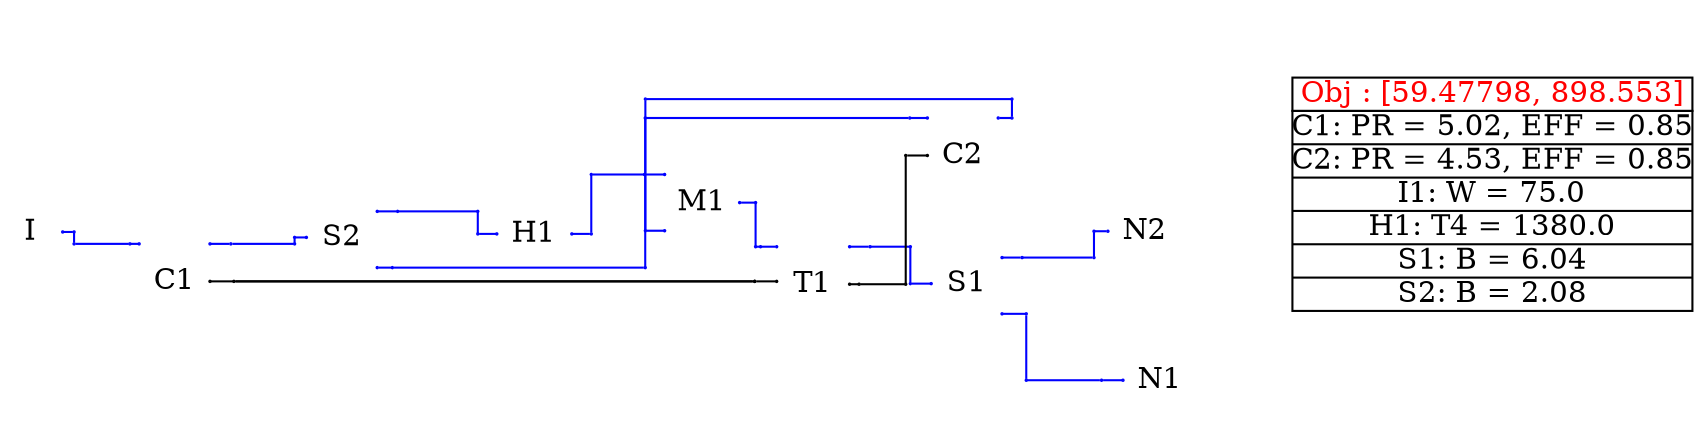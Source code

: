 graph sample12 {
	sizeNode1 [label="" color=white fixedsize=true height=0.01 pos="0,0!" shape=point width=0.01]
	sizeNode2 [label="" color=white fixedsize=true height=0.01 pos="7.888888888888889,2.69125!" shape=point width=0.01]
	configuration [label="{C1:  PR = 5.02, EFF = 0.85|C2:  PR = 4.53, EFF = 0.85|I1:  W = 75.0|H1:  T4 = 1380.0|S1:  B = 6.04|S2:  B = 2.08}" color=black fixedsize=true height=1.3333333333333333 pos="9.88888888888889,1.345625!" shape=record width=2.6666666666666665]
	obj [label="Obj : [59.47798, 898.553]" color=black fixedsize=true fontcolor=red height=0.2222222222222222 pos="9.88888888888889,2.1234027777777778!" shape=box width=2.6666666666666665]
	graph [layout=neato overlap=true]
	1 [label="" color=white height=0 image="C:\Users\57725\Desktop\work\component\\I.png" pos="0.14203923177213273,1.2054423557471547!" shape=box width=0]
	"1Label" [label=I color=white fixedsize=true height=0.2222222222222222 pos="0.14203923177213273,1.2054423557471547!" shape=box style=filled width=0.2222222222222222]
	2 [label="" color=white height=0 image="C:\Users\57725\Desktop\work\component\\C.png" pos="1.1031927566369333,0.8759668506023127!" shape=box width=0]
	"2Label" [label=C1 color=white fixedsize=true height=0.2222222222222222 pos="1.1031927566369333,0.8759668506023127!" shape=box style=filled width=0.2222222222222222]
	3 [label="" color=white height=0 image="C:\Users\57725\Desktop\work\component\\S.png" pos="2.2181394257546554,1.169040323438574!" shape=box width=0]
	"3Label" [label=S2 color=white fixedsize=true height=0.2222222222222222 pos="2.2181394257546554,1.169040323438574!" shape=box style=filled width=0.2222222222222222]
	4 [label="" color=white height=0 image="C:\Users\57725\Desktop\work\component\\T.png" pos="5.360335901697785,0.8570187752939881!" shape=box width=0]
	"4Label" [label=T1 color=white fixedsize=true height=0.2222222222222222 pos="5.360335901697785,0.8570187752939881!" shape=box style=filled width=0.2222222222222222]
	5 [label="" color=white height=0 image="C:\Users\57725\Desktop\work\component\\H.png" pos="3.5015156510765393,1.1923408965813955!" shape=box width=0]
	"5Label" [label=H1 color=white fixedsize=true height=0.2222222222222222 pos="3.5015156510765393,1.1923408965813955!" shape=box style=filled width=0.2222222222222222]
	6 [label="" color=white height=0 image="C:\Users\57725\Desktop\work\component\\C.png" pos="6.358081747363608,1.7151587849241263!" shape=box width=0]
	"6Label" [label=C2 color=white fixedsize=true height=0.2222222222222222 pos="6.358081747363608,1.7151587849241263!" shape=box style=filled width=0.2222222222222222]
	7 [label="" color=white height=0 image="C:\Users\57725\Desktop\work\component\\M.png" pos="4.6202766763663785,1.4010235009148888!" shape=box width=0]
	"7Label" [label=M1 color=white fixedsize=true height=0.2222222222222222 pos="4.6202766763663785,1.4010235009148888!" shape=box style=filled width=0.2222222222222222]
	8 [label="" color=white height=0 image="C:\Users\57725\Desktop\work\component\\S.png" pos="6.383460110436498,0.8609234048745674!" shape=box width=0]
	"8Label" [label=S1 color=white fixedsize=true height=0.2222222222222222 pos="6.383460110436498,0.8609234048745674!" shape=box style=filled width=0.2222222222222222]
	9 [label="" color=white height=0 image="C:\Users\57725\Desktop\work\component\\N.png" pos="7.675943402805452,0.2168612127005702!" shape=box width=0]
	"9Label" [label=N1 color=white fixedsize=true height=0.2222222222222222 pos="7.675943402805452,0.2168612127005702!" shape=box style=filled width=0.2222222222222222]
	10 [label="" color=white height=0 image="C:\Users\57725\Desktop\work\component\\N.png" pos="7.575571188705835,1.2101612417128695!" shape=box width=0]
	"10Label" [label=N2 color=white fixedsize=true height=0.2222222222222222 pos="7.575571188705835,1.2101612417128695!" shape=box style=filled width=0.2222222222222222]
	"1_e" [label="" color=blue fixedsize=true height=0.01 pos="0.3573170095499105,1.2054423557471547!" shape=point width=0.01]
	"1s_e" [label="" color=blue fixedsize=true height=0.01 pos="0.43320908921674195,1.2054423557471547!" shape=point width=0.01]
	"1_e" -- "1s_e" [color=blue]
	C1_nw [label="" color=blue fixedsize=true height=0.01 pos="0.8670816455258221,1.1259668506023128!" shape=point width=0.01]
	C1t_nw [label="" color=blue fixedsize=true height=0.01 pos="0.8054812947367933,1.1259668506023128!" shape=point width=0.01]
	C1_nw -- C1t_nw [color=blue]
	blankNode38 [label="" color=blue fixedsize=true height=0.01 pos="0.43320908921674195,1.1259668506023128!" shape=point width=0.01]
	"1s_e" -- blankNode38 [color=blue]
	blankNode38 -- C1t_nw [color=blue]
	C1_ne [label="" color=blue fixedsize=true height=0.01 pos="1.3393038677480442,1.1259668506023128!" shape=point width=0.01]
	C1s_ne [label="" color=blue fixedsize=true height=0.01 pos="1.4782527116949693,1.1259668506023128!" shape=point width=0.01]
	C1_ne -- C1s_ne [color=blue]
	S2_w [label="" color=blue fixedsize=true height=0.01 pos="1.982028314643544,1.169040323438574!" shape=point width=0.01]
	S2t_w [label="" color=blue fixedsize=true height=0.01 pos="1.90338345077033,1.169040323438574!" shape=point width=0.01]
	S2_w -- S2t_w [color=blue]
	blankNode39 [label="" color=blue fixedsize=true height=0.01 pos="1.90338345077033,1.1259668506023128!" shape=point width=0.01]
	C1s_ne -- blankNode39 [color=blue]
	blankNode39 -- S2t_w [color=blue]
	4 [pos="5.360335901697785,0.8759668506023127!"]
	C1_e [label="" color=black fixedsize=true height=0.01 pos="1.3393038677480442,0.8759668506023127!" shape=point width=0.01]
	C1s_e [label="" color=black fixedsize=true height=0.01 pos="1.4987718579771296,0.8759668506023127!" shape=point width=0.01]
	C1_e -- C1s_e [color=black]
	T1_w [label="" color=black fixedsize=true height=0.01 pos="5.11728034614223,0.8759668506023127!" shape=point width=0.01]
	T1t_w [label="" color=black fixedsize=true height=0.01 pos="4.970967834811417,0.8759668506023127!" shape=point width=0.01]
	T1_w -- T1t_w [color=black]
	C1s_e:e -- T1t_w:w [color=black]
	blankNode40 [label="" color=black fixedsize=true height=0.01 pos="4.970967834811417,0.8759668506023127!" shape=point width=0.01]
	C1s_e -- blankNode40 [color=black]
	blankNode40 -- T1t_w [color=black]
	S2_ne [label="" color=blue fixedsize=true height=0.01 pos="2.454250536865766,1.3426514345496852!" shape=point width=0.01]
	S2s_ne [label="" color=blue fixedsize=true height=0.01 pos="2.5898834664056936,1.3426514345496852!" shape=point width=0.01]
	S2_ne -- S2s_ne [color=blue]
	H1_w [label="" color=blue fixedsize=true height=0.01 pos="3.2515156510765393,1.1923408965813955!" shape=point width=0.01]
	H1t_w [label="" color=blue fixedsize=true height=0.01 pos="3.1247419743212714,1.1923408965813955!" shape=point width=0.01]
	H1_w -- H1t_w [color=blue]
	blankNode41 [label="" color=blue fixedsize=true height=0.01 pos="3.1247419743212714,1.3426514345496852!" shape=point width=0.01]
	S2s_ne -- blankNode41 [color=blue]
	blankNode41 -- H1t_w [color=blue]
	S2_se [label="" color=blue fixedsize=true height=0.01 pos="2.454250536865766,0.9676514345496852!" shape=point width=0.01]
	S2s_se [label="" color=blue fixedsize=true height=0.01 pos="2.5554547569864026,0.9676514345496852!" shape=point width=0.01]
	S2_se -- S2s_se [color=blue]
	C2_nw [label="" color=blue fixedsize=true height=0.01 pos="6.121970636252496,1.9651587849241265!" shape=point width=0.01]
	C2t_nw [label="" color=blue fixedsize=true height=0.01 pos="6.00447714649226,1.9651587849241265!" shape=point width=0.01]
	C2_nw -- C2t_nw [color=blue]
	blankNode42 [label="" color=blue fixedsize=true height=0.01 pos="4.240981106197979,0.9676514345496852!" shape=point width=0.01]
	blankNode43 [label="" color=blue fixedsize=true height=0.01 pos="4.240981106197979,1.9651587849241265!" shape=point width=0.01]
	S2s_se -- blankNode42 [color=blue]
	blankNode42 -- blankNode43 [color=blue]
	blankNode43 -- C2t_nw [color=blue]
	H1_e [label="" color=blue fixedsize=true height=0.01 pos="3.751515651076539,1.1923408965813955!" shape=point width=0.01]
	H1s_e [label="" color=blue fixedsize=true height=0.01 pos="3.8813098340479257,1.1923408965813955!" shape=point width=0.01]
	H1_e -- H1s_e [color=blue]
	M1_nw [label="" color=blue fixedsize=true height=0.01 pos="4.3702766763663785,1.5885235009148888!" shape=point width=0.01]
	M1t_nw [label="" color=blue fixedsize=true height=0.01 pos="4.23575135248057,1.5885235009148888!" shape=point width=0.01]
	M1_nw -- M1t_nw [color=blue]
	blankNode44 [label="" color=blue fixedsize=true height=0.01 pos="3.8813098340479257,1.5885235009148888!" shape=point width=0.01]
	H1s_e -- blankNode44 [color=blue]
	blankNode44 -- M1t_nw [color=blue]
	M1_e [label="" color=blue fixedsize=true height=0.01 pos="4.8702766763663785,1.4010235009148888!" shape=point width=0.01]
	M1s_e [label="" color=blue fixedsize=true height=0.01 pos="4.976679817646995,1.4010235009148888!" shape=point width=0.01]
	M1_e -- M1s_e [color=blue]
	T1_nw [label="" color=blue fixedsize=true height=0.01 pos="5.11728034614223,1.1070187752939882!" shape=point width=0.01]
	T1t_nw [label="" color=blue fixedsize=true height=0.01 pos="5.009722814428829,1.1070187752939882!" shape=point width=0.01]
	T1_nw -- T1t_nw [color=blue]
	blankNode45 [label="" color=blue fixedsize=true height=0.01 pos="4.976679817646995,1.1070187752939882!" shape=point width=0.01]
	M1s_e -- blankNode45 [color=blue]
	blankNode45 -- T1t_nw [color=blue]
	T1_ne [label="" color=blue fixedsize=true height=0.01 pos="5.603391457253341,1.1070187752939882!" shape=point width=0.01]
	T1s_ne [label="" color=blue fixedsize=true height=0.01 pos="5.739723173950853,1.1070187752939882!" shape=point width=0.01]
	T1_ne -- T1s_ne [color=blue]
	S1_w [label="" color=blue fixedsize=true height=0.01 pos="6.147348999325386,0.8609234048745674!" shape=point width=0.01]
	S1t_w [label="" color=blue fixedsize=true height=0.01 pos="6.00840701031104,0.8609234048745674!" shape=point width=0.01]
	S1_w -- S1t_w [color=blue]
	blankNode46 [label="" color=blue fixedsize=true height=0.01 pos="6.00840701031104,1.1070187752939882!" shape=point width=0.01]
	T1s_ne -- blankNode46 [color=blue]
	blankNode46 -- S1t_w [color=blue]
	T1_e [label="" color=black fixedsize=true height=0.01 pos="5.603391457253341,0.8570187752939881!" shape=point width=0.01]
	T1s_e [label="" color=black fixedsize=true height=0.01 pos="5.666547207052584,0.8570187752939881!" shape=point width=0.01]
	T1_e -- T1s_e [color=black]
	C2_w [label="" color=black fixedsize=true height=0.01 pos="6.121970636252496,1.7151587849241263!" shape=point width=0.01]
	C2t_w [label="" color=black fixedsize=true height=0.01 pos="5.977620195026758,1.7151587849241263!" shape=point width=0.01]
	C2_w -- C2t_w [color=black]
	blankNode47 [label="" color=black fixedsize=true height=0.01 pos="5.977620195026758,0.8570187752939881!" shape=point width=0.01]
	T1s_e -- blankNode47 [color=black]
	blankNode47 -- C2t_w [color=black]
	S1_se [label="" color=blue fixedsize=true height=0.01 pos="6.619571221547608,0.6595345159856785!" shape=point width=0.01]
	S1s_se [label="" color=blue fixedsize=true height=0.01 pos="6.781173407521949,0.6595345159856785!" shape=point width=0.01]
	S1_se -- S1s_se [color=blue]
	N1_w [label="" color=blue fixedsize=true height=0.01 pos="7.425943402805452,0.2168612127005702!" shape=point width=0.01]
	N1t_w [label="" color=blue fixedsize=true height=0.01 pos="7.28308473761832,0.2168612127005702!" shape=point width=0.01]
	N1_w -- N1t_w [color=blue]
	blankNode48 [label="" color=blue fixedsize=true height=0.01 pos="6.781173407521949,0.2168612127005702!" shape=point width=0.01]
	S1s_se -- blankNode48 [color=blue]
	blankNode48 -- N1t_w [color=blue]
	S1_ne [label="" color=blue fixedsize=true height=0.01 pos="6.619571221547608,1.0345345159856787!" shape=point width=0.01]
	S1s_ne [label="" color=blue fixedsize=true height=0.01 pos="6.753184898574359,1.0345345159856787!" shape=point width=0.01]
	S1_ne -- S1s_ne [color=blue]
	N2_w [label="" color=blue fixedsize=true height=0.01 pos="7.325571188705835,1.2101612417128695!" shape=point width=0.01]
	N2t_w [label="" color=blue fixedsize=true height=0.01 pos="7.232629580100475,1.2101612417128695!" shape=point width=0.01]
	N2_w -- N2t_w [color=blue]
	blankNode49 [label="" color=blue fixedsize=true height=0.01 pos="7.232629580100475,1.0345345159856787!" shape=point width=0.01]
	S1s_ne -- blankNode49 [color=blue]
	blankNode49 -- N2t_w [color=blue]
	M1_sw [label="" color=blue fixedsize=true height=0.01 pos="4.3702766763663785,1.2135235009148888!" shape=point width=0.01]
	M1s_sw [label="" color=blue fixedsize=true height=0.01 pos="4.241883238573474,1.2135235009148888!" shape=point width=0.01]
	M1_sw -- M1s_sw [color=blue]
	C2_ne [label="" color=blue fixedsize=true height=0.01 pos="6.5941928584747185,1.9651587849241265!" shape=point width=0.01]
	C2t_ne [label="" color=blue fixedsize=true height=0.01 pos="6.685780365419921,1.9651587849241265!" shape=point width=0.01]
	C2_ne -- C2t_ne [color=blue]
	blankNode50 [label="" color=blue fixedsize=true height=0.01 pos="4.241883238573474,2.091255653786783!" shape=point width=0.01]
	blankNode51 [label="" color=blue fixedsize=true height=0.01 pos="6.685780365419921,2.091255653786783!" shape=point width=0.01]
	M1s_sw -- blankNode50 [color=blue]
	blankNode50 -- blankNode51 [color=blue]
	blankNode51 -- C2t_ne [color=blue]
}
